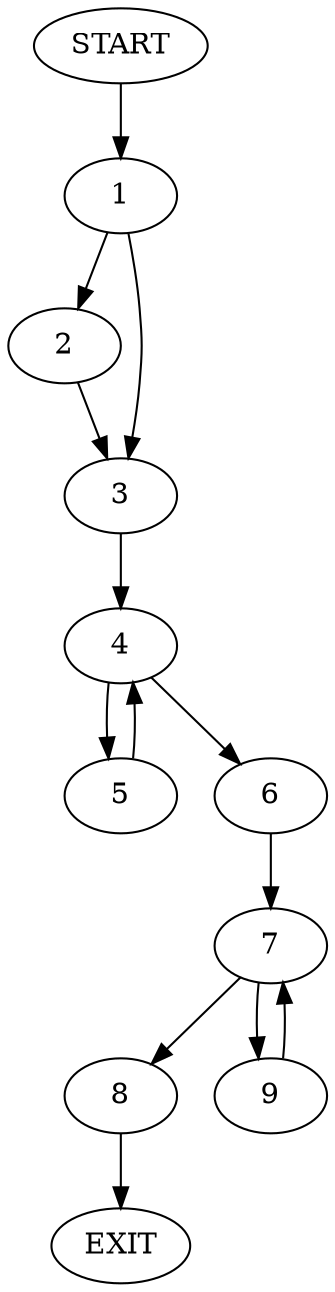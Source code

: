 digraph {
0 [label="START"]
10 [label="EXIT"]
0 -> 1
1 -> 2
1 -> 3
3 -> 4
2 -> 3
4 -> 5
4 -> 6
5 -> 4
6 -> 7
7 -> 8
7 -> 9
8 -> 10
9 -> 7
}

